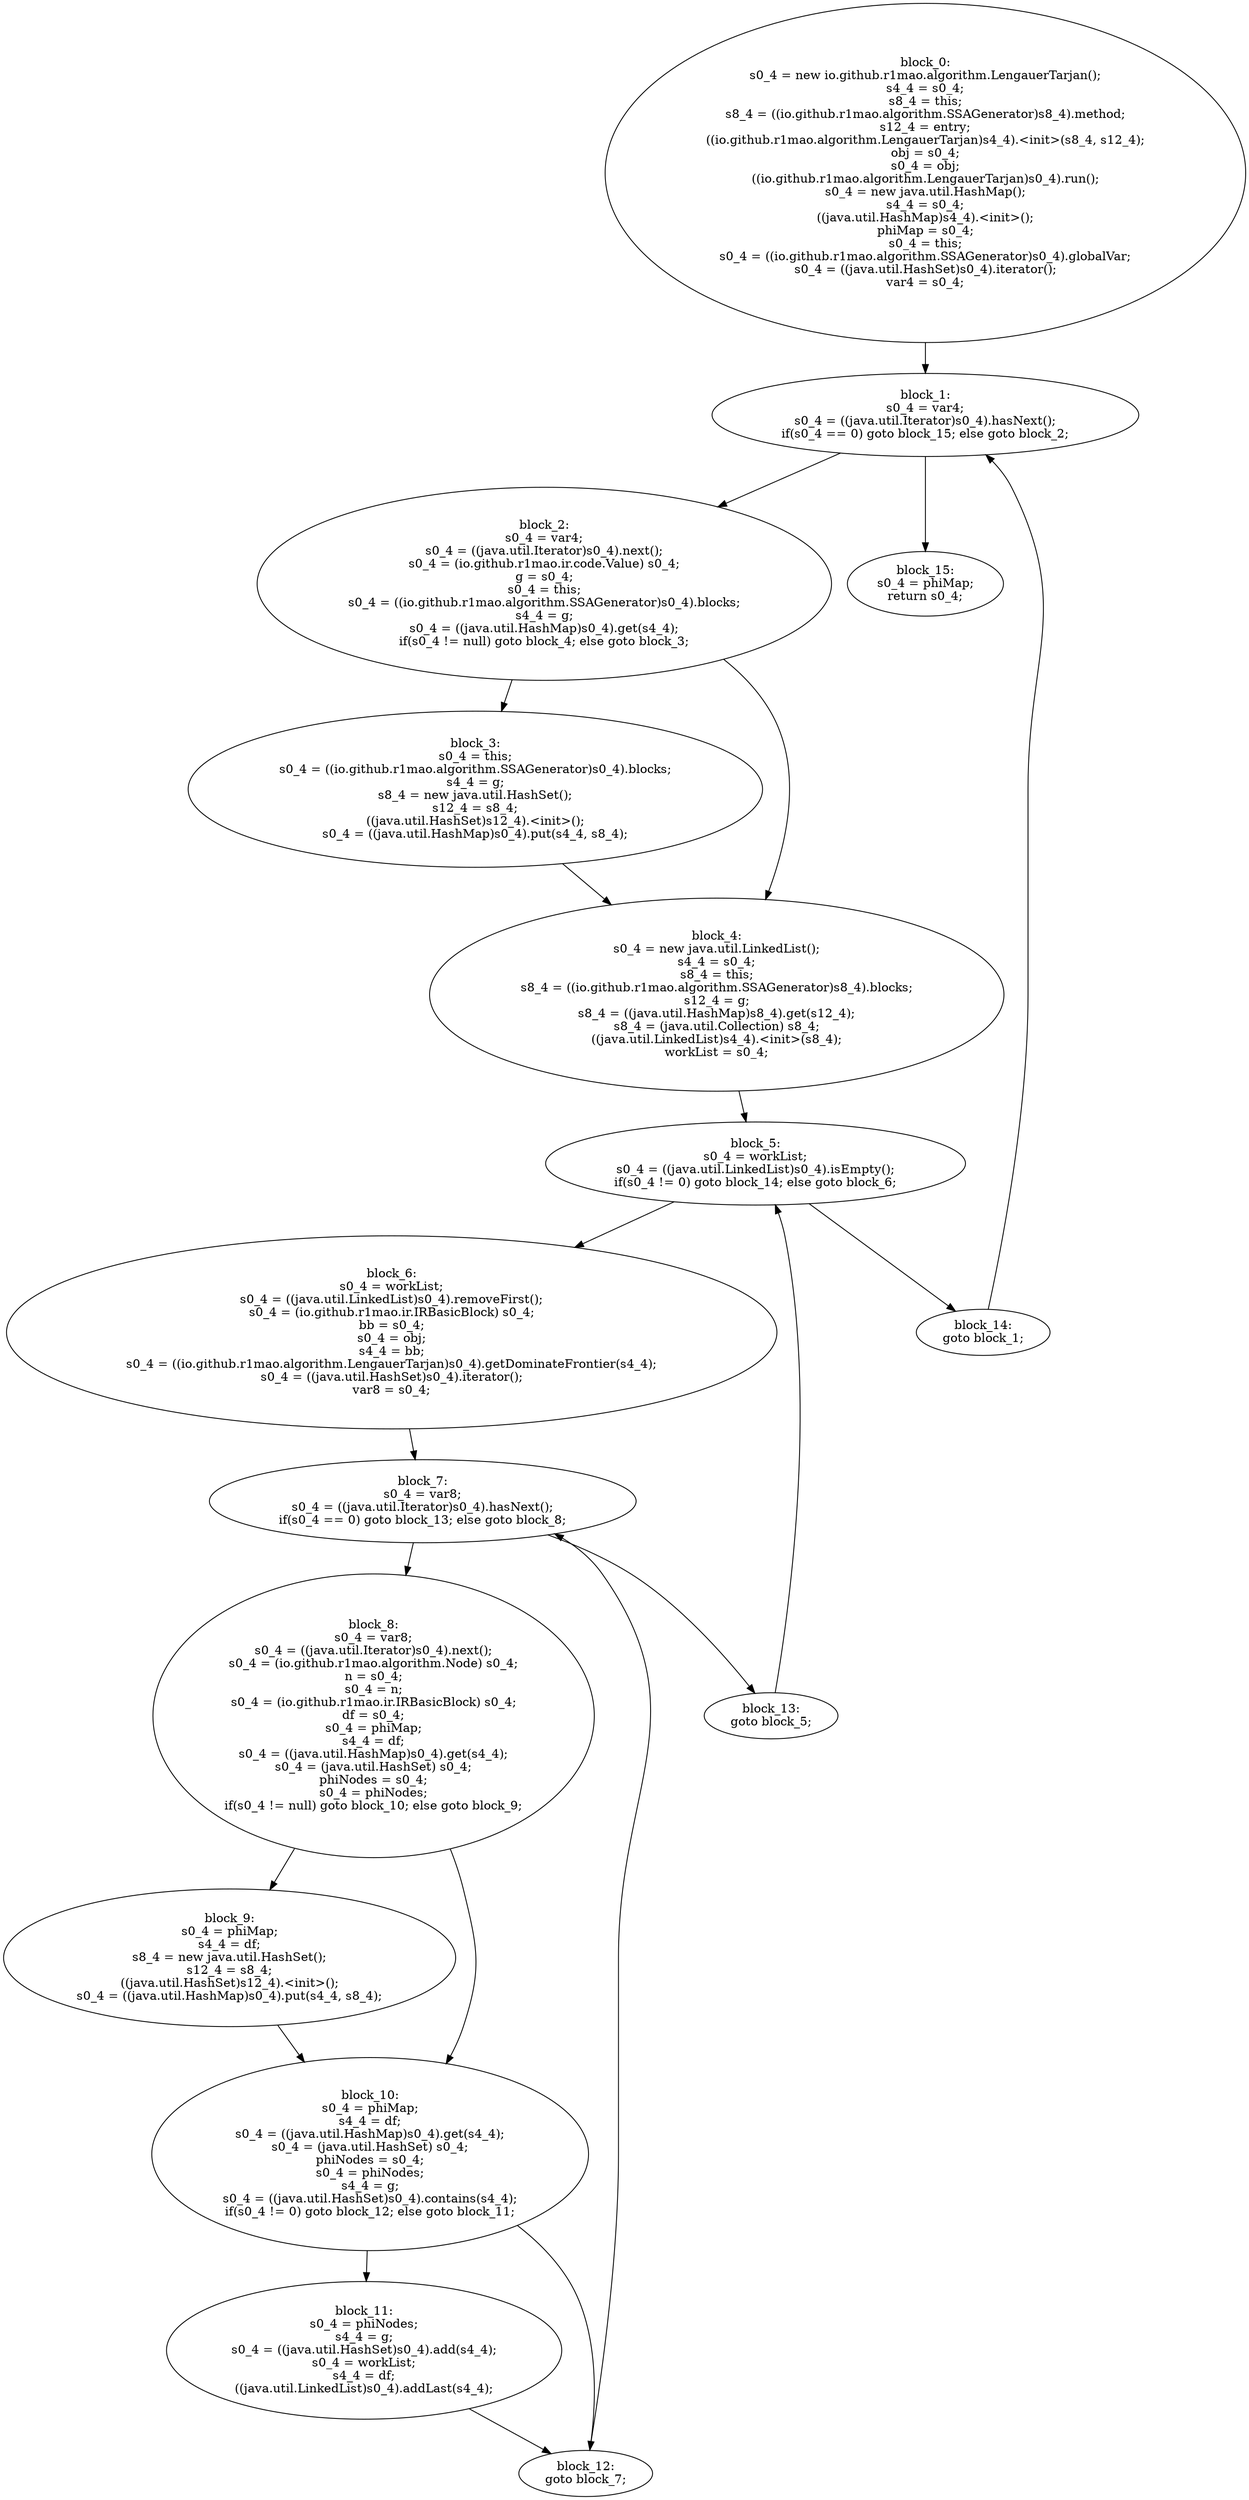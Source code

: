 digraph getPhiMap {
	labeljust=l
	0 [label="block_0:
s0_4 = new io.github.r1mao.algorithm.LengauerTarjan();
s4_4 = s0_4;
s8_4 = this;
s8_4 = ((io.github.r1mao.algorithm.SSAGenerator)s8_4).method;
s12_4 = entry;
((io.github.r1mao.algorithm.LengauerTarjan)s4_4).<init>(s8_4, s12_4);
obj = s0_4;
s0_4 = obj;
((io.github.r1mao.algorithm.LengauerTarjan)s0_4).run();
s0_4 = new java.util.HashMap();
s4_4 = s0_4;
((java.util.HashMap)s4_4).<init>();
phiMap = s0_4;
s0_4 = this;
s0_4 = ((io.github.r1mao.algorithm.SSAGenerator)s0_4).globalVar;
s0_4 = ((java.util.HashSet)s0_4).iterator();
var4 = s0_4;
"]	1 [label="block_1:
s0_4 = var4;
s0_4 = ((java.util.Iterator)s0_4).hasNext();
if(s0_4 == 0) goto block_15; else goto block_2;
"]	2 [label="block_2:
s0_4 = var4;
s0_4 = ((java.util.Iterator)s0_4).next();
s0_4 = (io.github.r1mao.ir.code.Value) s0_4;
g = s0_4;
s0_4 = this;
s0_4 = ((io.github.r1mao.algorithm.SSAGenerator)s0_4).blocks;
s4_4 = g;
s0_4 = ((java.util.HashMap)s0_4).get(s4_4);
if(s0_4 != null) goto block_4; else goto block_3;
"]	3 [label="block_3:
s0_4 = this;
s0_4 = ((io.github.r1mao.algorithm.SSAGenerator)s0_4).blocks;
s4_4 = g;
s8_4 = new java.util.HashSet();
s12_4 = s8_4;
((java.util.HashSet)s12_4).<init>();
s0_4 = ((java.util.HashMap)s0_4).put(s4_4, s8_4);
"]	4 [label="block_4:
s0_4 = new java.util.LinkedList();
s4_4 = s0_4;
s8_4 = this;
s8_4 = ((io.github.r1mao.algorithm.SSAGenerator)s8_4).blocks;
s12_4 = g;
s8_4 = ((java.util.HashMap)s8_4).get(s12_4);
s8_4 = (java.util.Collection) s8_4;
((java.util.LinkedList)s4_4).<init>(s8_4);
workList = s0_4;
"]	5 [label="block_5:
s0_4 = workList;
s0_4 = ((java.util.LinkedList)s0_4).isEmpty();
if(s0_4 != 0) goto block_14; else goto block_6;
"]	6 [label="block_6:
s0_4 = workList;
s0_4 = ((java.util.LinkedList)s0_4).removeFirst();
s0_4 = (io.github.r1mao.ir.IRBasicBlock) s0_4;
bb = s0_4;
s0_4 = obj;
s4_4 = bb;
s0_4 = ((io.github.r1mao.algorithm.LengauerTarjan)s0_4).getDominateFrontier(s4_4);
s0_4 = ((java.util.HashSet)s0_4).iterator();
var8 = s0_4;
"]	7 [label="block_7:
s0_4 = var8;
s0_4 = ((java.util.Iterator)s0_4).hasNext();
if(s0_4 == 0) goto block_13; else goto block_8;
"]	8 [label="block_8:
s0_4 = var8;
s0_4 = ((java.util.Iterator)s0_4).next();
s0_4 = (io.github.r1mao.algorithm.Node) s0_4;
n = s0_4;
s0_4 = n;
s0_4 = (io.github.r1mao.ir.IRBasicBlock) s0_4;
df = s0_4;
s0_4 = phiMap;
s4_4 = df;
s0_4 = ((java.util.HashMap)s0_4).get(s4_4);
s0_4 = (java.util.HashSet) s0_4;
phiNodes = s0_4;
s0_4 = phiNodes;
if(s0_4 != null) goto block_10; else goto block_9;
"]	9 [label="block_9:
s0_4 = phiMap;
s4_4 = df;
s8_4 = new java.util.HashSet();
s12_4 = s8_4;
((java.util.HashSet)s12_4).<init>();
s0_4 = ((java.util.HashMap)s0_4).put(s4_4, s8_4);
"]	10 [label="block_10:
s0_4 = phiMap;
s4_4 = df;
s0_4 = ((java.util.HashMap)s0_4).get(s4_4);
s0_4 = (java.util.HashSet) s0_4;
phiNodes = s0_4;
s0_4 = phiNodes;
s4_4 = g;
s0_4 = ((java.util.HashSet)s0_4).contains(s4_4);
if(s0_4 != 0) goto block_12; else goto block_11;
"]	11 [label="block_11:
s0_4 = phiNodes;
s4_4 = g;
s0_4 = ((java.util.HashSet)s0_4).add(s4_4);
s0_4 = workList;
s4_4 = df;
((java.util.LinkedList)s0_4).addLast(s4_4);
"]	12 [label="block_12:
goto block_7;
"]	13 [label="block_13:
goto block_5;
"]	14 [label="block_14:
goto block_1;
"]	15 [label="block_15:
s0_4 = phiMap;
return s0_4;
"]	0 -> 1
	1 -> 15
	1 -> 2
	2 -> 4
	2 -> 3
	3 -> 4
	4 -> 5
	5 -> 14
	5 -> 6
	6 -> 7
	7 -> 13
	7 -> 8
	8 -> 10
	8 -> 9
	9 -> 10
	10 -> 12
	10 -> 11
	11 -> 12
	12 -> 7
	13 -> 5
	14 -> 1
}